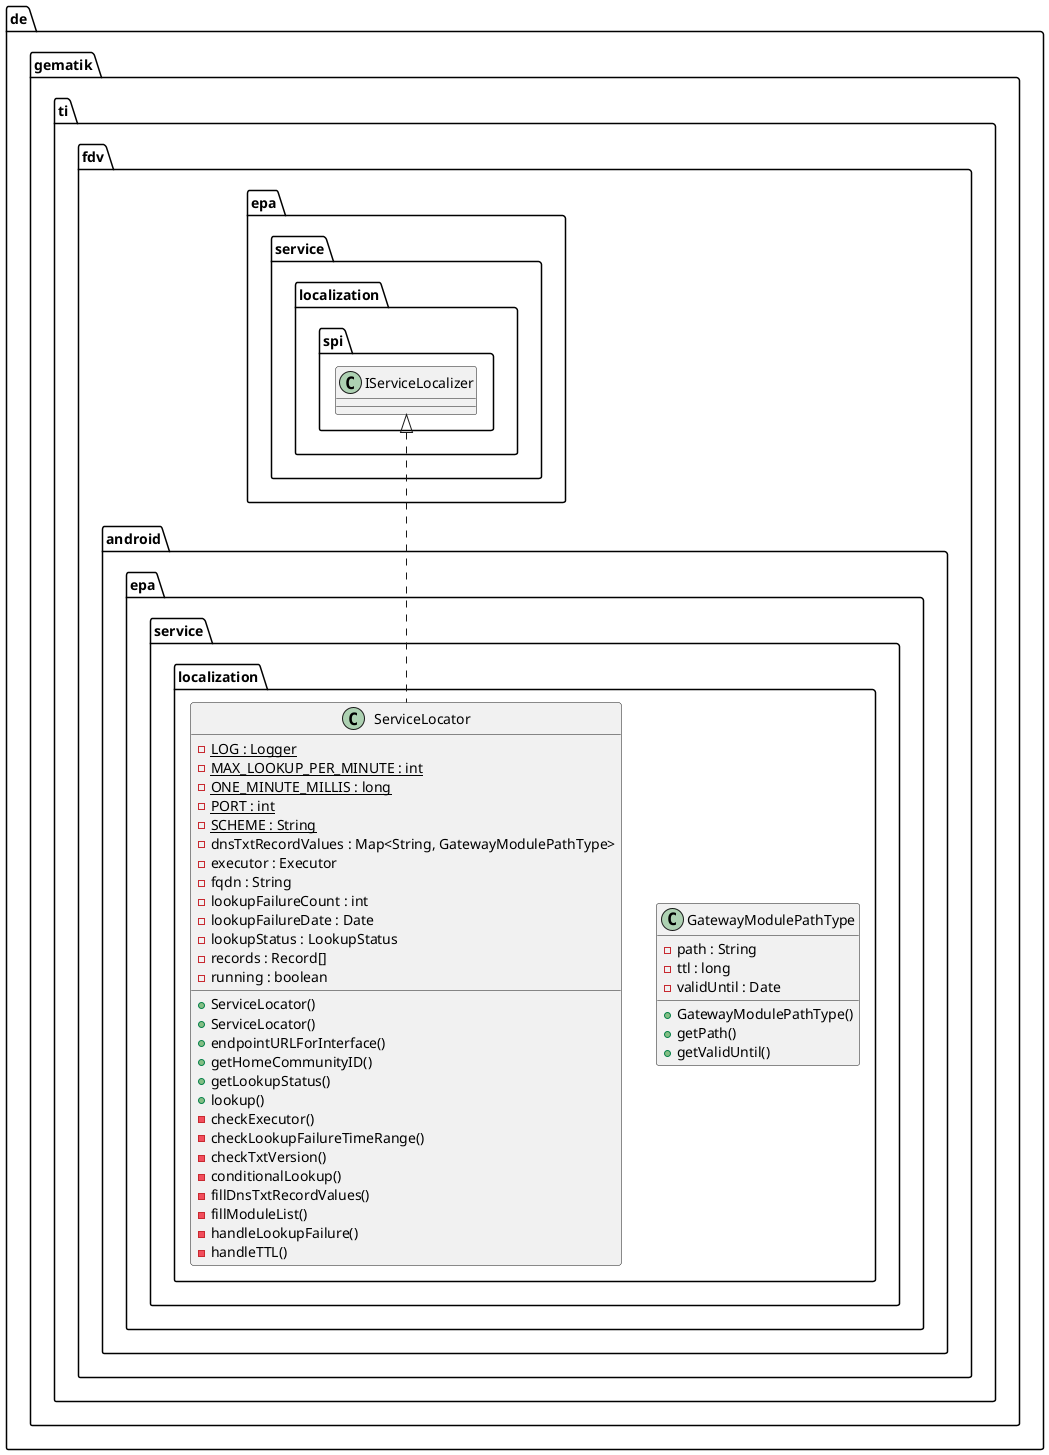 @startuml

 namespace de.gematik.ti.fdv.android.epa.service.localization {
    class de.gematik.ti.fdv.android.epa.service.localization.GatewayModulePathType {
        - path : String
        - ttl : long
        - validUntil : Date
        + GatewayModulePathType()
        + getPath()
        + getValidUntil()
    }
  }


  namespace de.gematik.ti.fdv.android.epa.service.localization {
    class de.gematik.ti.fdv.android.epa.service.localization.ServiceLocator {
        {static} - LOG : Logger
        {static} - MAX_LOOKUP_PER_MINUTE : int
        {static} - ONE_MINUTE_MILLIS : long
        {static} - PORT : int
        {static} - SCHEME : String
        - dnsTxtRecordValues : Map<String, GatewayModulePathType>
        - executor : Executor
        - fqdn : String
        - lookupFailureCount : int
        - lookupFailureDate : Date
        - lookupStatus : LookupStatus
        - records : Record[]
        - running : boolean
        + ServiceLocator()
        + ServiceLocator()
        + endpointURLForInterface()
        + getHomeCommunityID()
        + getLookupStatus()
        + lookup()
        - checkExecutor()
        - checkLookupFailureTimeRange()
        - checkTxtVersion()
        - conditionalLookup()
        - fillDnsTxtRecordValues()
        - fillModuleList()
        - handleLookupFailure()
        - handleTTL()
    }
  }

  de.gematik.ti.fdv.android.epa.service.localization.ServiceLocator .up.|> de.gematik.ti.fdv.epa.service.localization.spi.IServiceLocalizer

@enduml